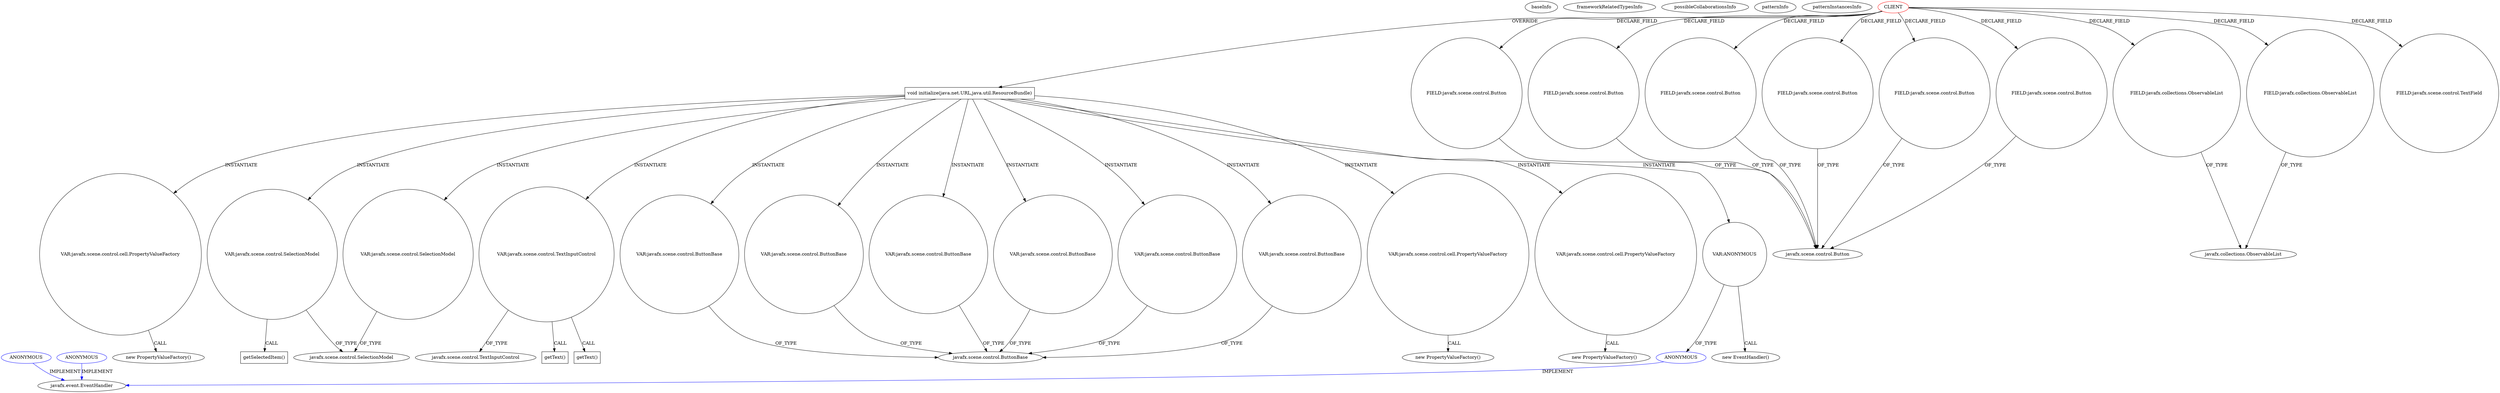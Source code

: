 digraph {
baseInfo[graphId=439,category="pattern",isAnonymous=false,possibleRelation=false]
frameworkRelatedTypesInfo[]
possibleCollaborationsInfo[]
patternInfo[frequency=2.0,patternRootClient=0]
patternInstancesInfo[0="diogocs1-FPessoais~/diogocs1-FPessoais/FPessoais-master/FinancasPessoais/src/app/controllers/HomeController.java~HomeController~2490",1="crosswords-testEnvironment~/crosswords-testEnvironment/testEnvironment-master/src/GUI/MainController.java~MainController~2315"]
97[label="new PropertyValueFactory()",vertexType="CONSTRUCTOR_CALL",isFrameworkType=false]
98[label="VAR:javafx.scene.control.cell.PropertyValueFactory",vertexType="VARIABLE_EXPRESION",isFrameworkType=false,shape=circle]
81[label="void initialize(java.net.URL,java.util.ResourceBundle)",vertexType="OVERRIDING_METHOD_DECLARATION",isFrameworkType=false,shape=box]
0[label="CLIENT",vertexType="ROOT_CLIENT_CLASS_DECLARATION",isFrameworkType=false,color=red]
26[label="FIELD:javafx.scene.control.Button",vertexType="FIELD_DECLARATION",isFrameworkType=false,shape=circle]
24[label="FIELD:javafx.scene.control.Button",vertexType="FIELD_DECLARATION",isFrameworkType=false,shape=circle]
10[label="FIELD:javafx.scene.control.Button",vertexType="FIELD_DECLARATION",isFrameworkType=false,shape=circle]
51[label="FIELD:javafx.scene.control.Button",vertexType="FIELD_DECLARATION",isFrameworkType=false,shape=circle]
4[label="FIELD:javafx.scene.control.Button",vertexType="FIELD_DECLARATION",isFrameworkType=false,shape=circle]
12[label="FIELD:javafx.scene.control.Button",vertexType="FIELD_DECLARATION",isFrameworkType=false,shape=circle]
46[label="FIELD:javafx.collections.ObservableList",vertexType="FIELD_DECLARATION",isFrameworkType=false,shape=circle]
43[label="javafx.collections.ObservableList",vertexType="FRAMEWORK_INTERFACE_TYPE",isFrameworkType=false]
42[label="FIELD:javafx.collections.ObservableList",vertexType="FIELD_DECLARATION",isFrameworkType=false,shape=circle]
396[label="VAR:javafx.scene.control.SelectionModel",vertexType="VARIABLE_EXPRESION",isFrameworkType=false,shape=circle]
397[label="getSelectedItem()",vertexType="INSIDE_CALL",isFrameworkType=false,shape=box]
176[label="javafx.scene.control.SelectionModel",vertexType="FRAMEWORK_CLASS_TYPE",isFrameworkType=false]
331[label="VAR:javafx.scene.control.SelectionModel",vertexType="VARIABLE_EXPRESION",isFrameworkType=false,shape=circle]
245[label="VAR:javafx.scene.control.TextInputControl",vertexType="VARIABLE_EXPRESION",isFrameworkType=false,shape=circle]
234[label="VAR:javafx.scene.control.ButtonBase",vertexType="VARIABLE_EXPRESION",isFrameworkType=false,shape=circle]
129[label="javafx.scene.control.ButtonBase",vertexType="FRAMEWORK_CLASS_TYPE",isFrameworkType=false]
265[label="VAR:javafx.scene.control.ButtonBase",vertexType="VARIABLE_EXPRESION",isFrameworkType=false,shape=circle]
324[label="VAR:javafx.scene.control.ButtonBase",vertexType="VARIABLE_EXPRESION",isFrameworkType=false,shape=circle]
346[label="VAR:javafx.scene.control.ButtonBase",vertexType="VARIABLE_EXPRESION",isFrameworkType=false,shape=circle]
127[label="VAR:javafx.scene.control.ButtonBase",vertexType="VARIABLE_EXPRESION",isFrameworkType=false,shape=circle]
383[label="VAR:javafx.scene.control.ButtonBase",vertexType="VARIABLE_EXPRESION",isFrameworkType=false,shape=circle]
5[label="javafx.scene.control.Button",vertexType="FRAMEWORK_CLASS_TYPE",isFrameworkType=false]
247[label="javafx.scene.control.TextInputControl",vertexType="FRAMEWORK_CLASS_TYPE",isFrameworkType=false]
77[label="FIELD:javafx.scene.control.TextField",vertexType="FIELD_DECLARATION",isFrameworkType=false,shape=circle]
122[label="VAR:javafx.scene.control.cell.PropertyValueFactory",vertexType="VARIABLE_EXPRESION",isFrameworkType=false,shape=circle]
121[label="new PropertyValueFactory()",vertexType="CONSTRUCTOR_CALL",isFrameworkType=false]
92[label="VAR:javafx.scene.control.cell.PropertyValueFactory",vertexType="VARIABLE_EXPRESION",isFrameworkType=false,shape=circle]
91[label="new PropertyValueFactory()",vertexType="CONSTRUCTOR_CALL",isFrameworkType=false]
279[label="getText()",vertexType="INSIDE_CALL",isFrameworkType=false,shape=box]
249[label="getText()",vertexType="INSIDE_CALL",isFrameworkType=false,shape=box]
269[label="VAR:ANONYMOUS",vertexType="VARIABLE_EXPRESION",isFrameworkType=false,shape=circle]
270[label="ANONYMOUS",vertexType="REFERENCE_ANONYMOUS_DECLARATION",isFrameworkType=false,color=blue]
268[label="new EventHandler()",vertexType="CONSTRUCTOR_CALL",isFrameworkType=false]
133[label="javafx.event.EventHandler",vertexType="FRAMEWORK_INTERFACE_TYPE",isFrameworkType=false]
388[label="ANONYMOUS",vertexType="REFERENCE_ANONYMOUS_DECLARATION",isFrameworkType=false,color=blue]
329[label="ANONYMOUS",vertexType="REFERENCE_ANONYMOUS_DECLARATION",isFrameworkType=false,color=blue]
26->5[label="OF_TYPE"]
81->234[label="INSTANTIATE"]
388->133[label="IMPLEMENT",color=blue]
0->81[label="OVERRIDE"]
81->122[label="INSTANTIATE"]
269->268[label="CALL"]
12->5[label="OF_TYPE"]
92->91[label="CALL"]
245->279[label="CALL"]
234->129[label="OF_TYPE"]
122->121[label="CALL"]
269->270[label="OF_TYPE"]
396->397[label="CALL"]
331->176[label="OF_TYPE"]
265->129[label="OF_TYPE"]
98->97[label="CALL"]
81->269[label="INSTANTIATE"]
81->98[label="INSTANTIATE"]
81->324[label="INSTANTIATE"]
81->383[label="INSTANTIATE"]
0->10[label="DECLARE_FIELD"]
81->92[label="INSTANTIATE"]
383->129[label="OF_TYPE"]
81->245[label="INSTANTIATE"]
396->176[label="OF_TYPE"]
0->24[label="DECLARE_FIELD"]
81->396[label="INSTANTIATE"]
0->12[label="DECLARE_FIELD"]
10->5[label="OF_TYPE"]
270->133[label="IMPLEMENT",color=blue]
81->346[label="INSTANTIATE"]
81->127[label="INSTANTIATE"]
324->129[label="OF_TYPE"]
51->5[label="OF_TYPE"]
42->43[label="OF_TYPE"]
245->247[label="OF_TYPE"]
0->4[label="DECLARE_FIELD"]
0->51[label="DECLARE_FIELD"]
81->265[label="INSTANTIATE"]
0->42[label="DECLARE_FIELD"]
127->129[label="OF_TYPE"]
346->129[label="OF_TYPE"]
0->26[label="DECLARE_FIELD"]
4->5[label="OF_TYPE"]
0->77[label="DECLARE_FIELD"]
24->5[label="OF_TYPE"]
81->331[label="INSTANTIATE"]
329->133[label="IMPLEMENT",color=blue]
0->46[label="DECLARE_FIELD"]
46->43[label="OF_TYPE"]
245->249[label="CALL"]
}
